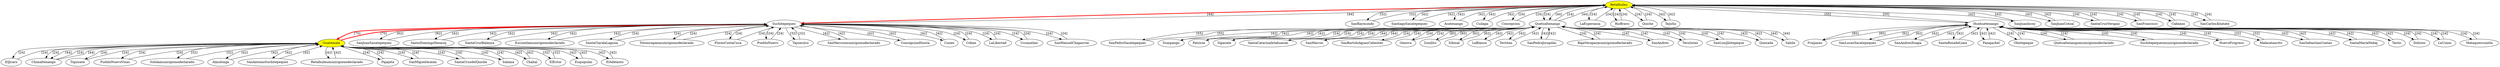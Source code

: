 digraph G {
Retalhuleu [style=filled, fillcolor=yellow];
Retalhuleu -> Suchitepequez [label="[44]", color="black" penwidth=3, style=bold, color="red"];
Retalhuleu -> SanRaymundo [label="[32]", color="black"];
Retalhuleu -> SantiagoSacatepequez [label="[42]", color="black"];
Retalhuleu -> Acatenango [label="[42]", color="black"];
Retalhuleu -> Cuilapa [label="[42]", color="black"];
Retalhuleu -> Concepcion [label="[24]", color="black"];
Retalhuleu -> Quetzaltenango [label="[24]", color="black"];
Retalhuleu -> LaEsperanza [label="[24]", color="black"];
Retalhuleu -> RioBravo [label="[24]", color="black"];
Retalhuleu -> Quiche [label="[24]", color="black"];
Retalhuleu -> Tejutla [label="[42]", color="black"];
Retalhuleu -> Huehuetenango [label="[55]", color="black"];
Retalhuleu -> SanJuanIxcoy [label="[42]", color="black"];
Retalhuleu -> SanJuanCotzal [label="[42]", color="black"];
Retalhuleu -> SantaCruzVerapaz [label="[24]", color="black"];
Retalhuleu -> SanFrancisco [label="[24]", color="black"];
Retalhuleu -> Cabanas [label="[24]", color="black"];
Retalhuleu -> SanCarlosAlzatate [label="[24]", color="black"];
Retalhuleu -> Quetzaltenango [label="[44]", color="black"];
Suchitepequez -> Retalhuleu [label="[44]", color="black"];
Suchitepequez -> Guatemala [label="[70]", color="black" penwidth=3, style=bold, color="red"];
Suchitepequez -> SanJuanSacatepequez [label="[62]", color="black"];
Suchitepequez -> SantoDomingoXenacoj [label="[42]", color="black"];
Suchitepequez -> SantaCruzBalanya [label="[42]", color="black"];
Suchitepequez -> Escuintlamunicipionodeclarado [label="[42]", color="black"];
Suchitepequez -> SantaClaralaLaguna [label="[24]", color="black"];
Suchitepequez -> Totonicapanmunicipionodeclarado [label="[24]", color="black"];
Suchitepequez -> FloresCostaCuca [label="[24]", color="black"];
Suchitepequez -> PuebloNuevo [label="[24]", color="black"];
Suchitepequez -> Tajumulco [label="[32]", color="black"];
Suchitepequez -> SanMarcosmunicipionodeclarado [label="[42]", color="black"];
Suchitepequez -> ConcepcionHuista [label="[42]", color="black"];
Suchitepequez -> Cunen [label="[42]", color="black"];
Suchitepequez -> Coban [label="[24]", color="black"];
Suchitepequez -> LaLibertad [label="[24]", color="black"];
Suchitepequez -> Usumatlan [label="[24]", color="black"];
Suchitepequez -> SanManuelChaparron [label="[24]", color="black"];
Guatemala [style=filled, fillcolor=yellow];
Guatemala -> Suchitepequez [label="[70]", color="black" penwidth=3, style=bold, color="red"];
Guatemala -> ElJicaro [label="[24]", color="black"];
Guatemala -> Chimaltenango [label="[24]", color="black"];
Guatemala -> Tiquisate [label="[24]", color="black"];
Guatemala -> PuebloNuevoVinas [label="[24]", color="black"];
Guatemala -> Sololamunicipionodeclarado [label="[32]", color="black"];
Guatemala -> Almolonga [label="[42]", color="black"];
Guatemala -> SanAntonioSuchitepequez [label="[42]", color="black"];
Guatemala -> Retalhuleumunicipionodeclarado [label="[42]", color="black"];
Guatemala -> Pajapita [label="[24]", color="black"];
Guatemala -> SanMiguelAcatan [label="[24]", color="black"];
Guatemala -> SantaCruzdelQuiche [label="[24]", color="black"];
Guatemala -> Salama [label="[24]", color="black"];
Guatemala -> Chahal [label="[42]", color="black"];
Guatemala -> ElEstor [label="[32]", color="black"];
Guatemala -> Esquipulas [label="[42]", color="black"];
Guatemala -> ElAdelanto [label="[42]", color="black"];
Guatemala -> Chimaltenango [label="[44]", color="black"];
Quetzaltenango -> SanPedroSacatepequez [label="[55]", color="black"];
Quetzaltenango -> Sumpango [label="[42]", color="black"];
Quetzaltenango -> Patzicia [label="[42]", color="black"];
Quetzaltenango -> Sipacate [label="[24]", color="black"];
Quetzaltenango -> SantaCatarinaIxtahuacan [label="[24]", color="black"];
Quetzaltenango -> SanMarcos [label="[44]", color="black"];
Quetzaltenango -> SanBartoloAguasCalientes [label="[24]", color="black"];
Quetzaltenango -> Retalhuleu [label="[24]", color="black"];
Quetzaltenango -> Genova [label="[24]", color="black"];
Quetzaltenango -> Zunilito [label="[85]", color="black"];
Quetzaltenango -> Sibinal [label="[62]", color="black"];
Quetzaltenango -> LaBlanca [label="[42]", color="black"];
Quetzaltenango -> Tectitan [label="[42]", color="black"];
Quetzaltenango -> SanPedroJocopilas [label="[42]", color="black"];
Quetzaltenango -> BajaVerapazmunicipionodeclarado [label="[24]", color="black"];
Quetzaltenango -> SanAndres [label="[24]", color="black"];
Quetzaltenango -> Teculutan [label="[24]", color="black"];
Quetzaltenango -> SanLuisJilotepeque [label="[24]", color="black"];
Quetzaltenango -> Quesada [label="[42]", color="black"];
Quetzaltenango -> Salola [label="[44]", color="black"];
Quetzaltenango -> Retalhuleu [label="[44]", color="black"];
SanPedroSacatepequez -> Quetzaltenango [label="[55]", color="black"];
SanJuanSacatepequez -> Suchitepequez [label="[62]", color="black"];
SanRaymundo -> Retalhuleu [label="[32]", color="black"];
Huehuetenango -> Fraijanes [label="[85]", color="black"];
Huehuetenango -> SanLucasSacatepequez [label="[62]", color="black"];
Huehuetenango -> SanAndresItzapa [label="[42]", color="black"];
Huehuetenango -> SantaRosadeLima [label="[42]", color="black"];
Huehuetenango -> Panajachel [label="[42]", color="black"];
Huehuetenango -> Olintepeque [label="[24]", color="black"];
Huehuetenango -> Quetzaltenangomunicipionodeclarado [label="[24]", color="black"];
Huehuetenango -> Suchitepequezmunicipionodeclarado [label="[24]", color="black"];
Huehuetenango -> NuevoProgreso [label="[24]", color="black"];
Huehuetenango -> Retalhuleu [label="[55]", color="black"];
Huehuetenango -> Malacatancito [label="[32]", color="black"];
Huehuetenango -> SanSebastianCoatan [label="[42]", color="black"];
Huehuetenango -> SantaMariaNebaj [label="[42]", color="black"];
Huehuetenango -> Tactic [label="[42]", color="black"];
Huehuetenango -> Dolores [label="[24]", color="black"];
Huehuetenango -> LaUnion [label="[24]", color="black"];
Huehuetenango -> Mataquescuintla [label="[24]", color="black"];
Fraijanes -> Huehuetenango [label="[85]", color="black"];
ElJicaro -> Guatemala [label="[24]", color="black"];
Sumpango -> Quetzaltenango [label="[42]", color="black"];
SantoDomingoXenacoj -> Suchitepequez [label="[42]", color="black"];
SantiagoSacatepequez -> Retalhuleu [label="[42]", color="black"];
SanLucasSacatepequez -> Huehuetenango [label="[62]", color="black"];
Chimaltenango -> Guatemala [label="[24]", color="black"];
Chimaltenango -> Guatemala [label="[44]", color="black"];
Patzicia -> Quetzaltenango [label="[42]", color="black"];
SantaCruzBalanya -> Suchitepequez [label="[42]", color="black"];
Acatenango -> Retalhuleu [label="[42]", color="black"];
SanAndresItzapa -> Huehuetenango [label="[42]", color="black"];
Tiquisate -> Guatemala [label="[24]", color="black"];
Sipacate -> Quetzaltenango [label="[24]", color="black"];
Escuintlamunicipionodeclarado -> Suchitepequez [label="[42]", color="black"];
Cuilapa -> Retalhuleu [label="[42]", color="black"];
SantaRosadeLima -> Huehuetenango [label="[42]", color="black"];
PuebloNuevoVinas -> Guatemala [label="[24]", color="black"];
SantaCatarinaIxtahuacan -> Quetzaltenango [label="[24]", color="black"];
SantaClaralaLaguna -> Suchitepequez [label="[24]", color="black"];
Concepcion -> Retalhuleu [label="[24]", color="black"];
SanMarcos -> Quetzaltenango [label="[44]", color="black"];
Panajachel -> Huehuetenango [label="[42]", color="black"];
Sololamunicipionodeclarado -> Guatemala [label="[32]", color="black"];
SanBartoloAguasCalientes -> Quetzaltenango [label="[24]", color="black"];
Totonicapanmunicipionodeclarado -> Suchitepequez [label="[24]", color="black"];
Olintepeque -> Huehuetenango [label="[24]", color="black"];
Almolonga -> Guatemala [label="[42]", color="black"];
Genova -> Quetzaltenango [label="[24]", color="black"];
FloresCostaCuca -> Suchitepequez [label="[24]", color="black"];
LaEsperanza -> Retalhuleu [label="[24]", color="black"];
Quetzaltenangomunicipionodeclarado -> Huehuetenango [label="[24]", color="black"];
SanAntonioSuchitepequez -> Guatemala [label="[42]", color="black"];
Zunilito -> Quetzaltenango [label="[85]", color="black"];
PuebloNuevo -> Suchitepequez [label="[24]", color="black"];
RioBravo -> Retalhuleu [label="[24]", color="black"];
Suchitepequezmunicipionodeclarado -> Huehuetenango [label="[24]", color="black"];
Quiche -> Retalhuleu [label="[24]", color="black"];
Retalhuleumunicipionodeclarado -> Guatemala [label="[42]", color="black"];
Sibinal -> Quetzaltenango [label="[62]", color="black"];
Tajumulco -> Suchitepequez [label="[32]", color="black"];
Tejutla -> Retalhuleu [label="[42]", color="black"];
NuevoProgreso -> Huehuetenango [label="[24]", color="black"];
Pajapita -> Guatemala [label="[24]", color="black"];
LaBlanca -> Quetzaltenango [label="[42]", color="black"];
SanMarcosmunicipionodeclarado -> Suchitepequez [label="[42]", color="black"];
Malacatancito -> Huehuetenango [label="[32]", color="black"];
SanMiguelAcatan -> Guatemala [label="[24]", color="black"];
Tectitan -> Quetzaltenango [label="[42]", color="black"];
ConcepcionHuista -> Suchitepequez [label="[42]", color="black"];
SanJuanIxcoy -> Retalhuleu [label="[42]", color="black"];
SanSebastianCoatan -> Huehuetenango [label="[42]", color="black"];
SantaCruzdelQuiche -> Guatemala [label="[24]", color="black"];
SanPedroJocopilas -> Quetzaltenango [label="[42]", color="black"];
Cunen -> Suchitepequez [label="[42]", color="black"];
SanJuanCotzal -> Retalhuleu [label="[42]", color="black"];
SantaMariaNebaj -> Huehuetenango [label="[42]", color="black"];
Salama -> Guatemala [label="[24]", color="black"];
BajaVerapazmunicipionodeclarado -> Quetzaltenango [label="[24]", color="black"];
Coban -> Suchitepequez [label="[24]", color="black"];
SantaCruzVerapaz -> Retalhuleu [label="[24]", color="black"];
Tactic -> Huehuetenango [label="[42]", color="black"];
Chahal -> Guatemala [label="[42]", color="black"];
SanAndres -> Quetzaltenango [label="[24]", color="black"];
LaLibertad -> Suchitepequez [label="[24]", color="black"];
SanFrancisco -> Retalhuleu [label="[24]", color="black"];
Dolores -> Huehuetenango [label="[24]", color="black"];
ElEstor -> Guatemala [label="[32]", color="black"];
Teculutan -> Quetzaltenango [label="[24]", color="black"];
Usumatlan -> Suchitepequez [label="[24]", color="black"];
Cabanas -> Retalhuleu [label="[24]", color="black"];
LaUnion -> Huehuetenango [label="[24]", color="black"];
Esquipulas -> Guatemala [label="[42]", color="black"];
SanLuisJilotepeque -> Quetzaltenango [label="[24]", color="black"];
SanManuelChaparron -> Suchitepequez [label="[24]", color="black"];
SanCarlosAlzatate -> Retalhuleu [label="[24]", color="black"];
Mataquescuintla -> Huehuetenango [label="[24]", color="black"];
ElAdelanto -> Guatemala [label="[42]", color="black"];
Quesada -> Quetzaltenango [label="[42]", color="black"];
Salola -> Quetzaltenango [label="[44]", color="black"];
}
